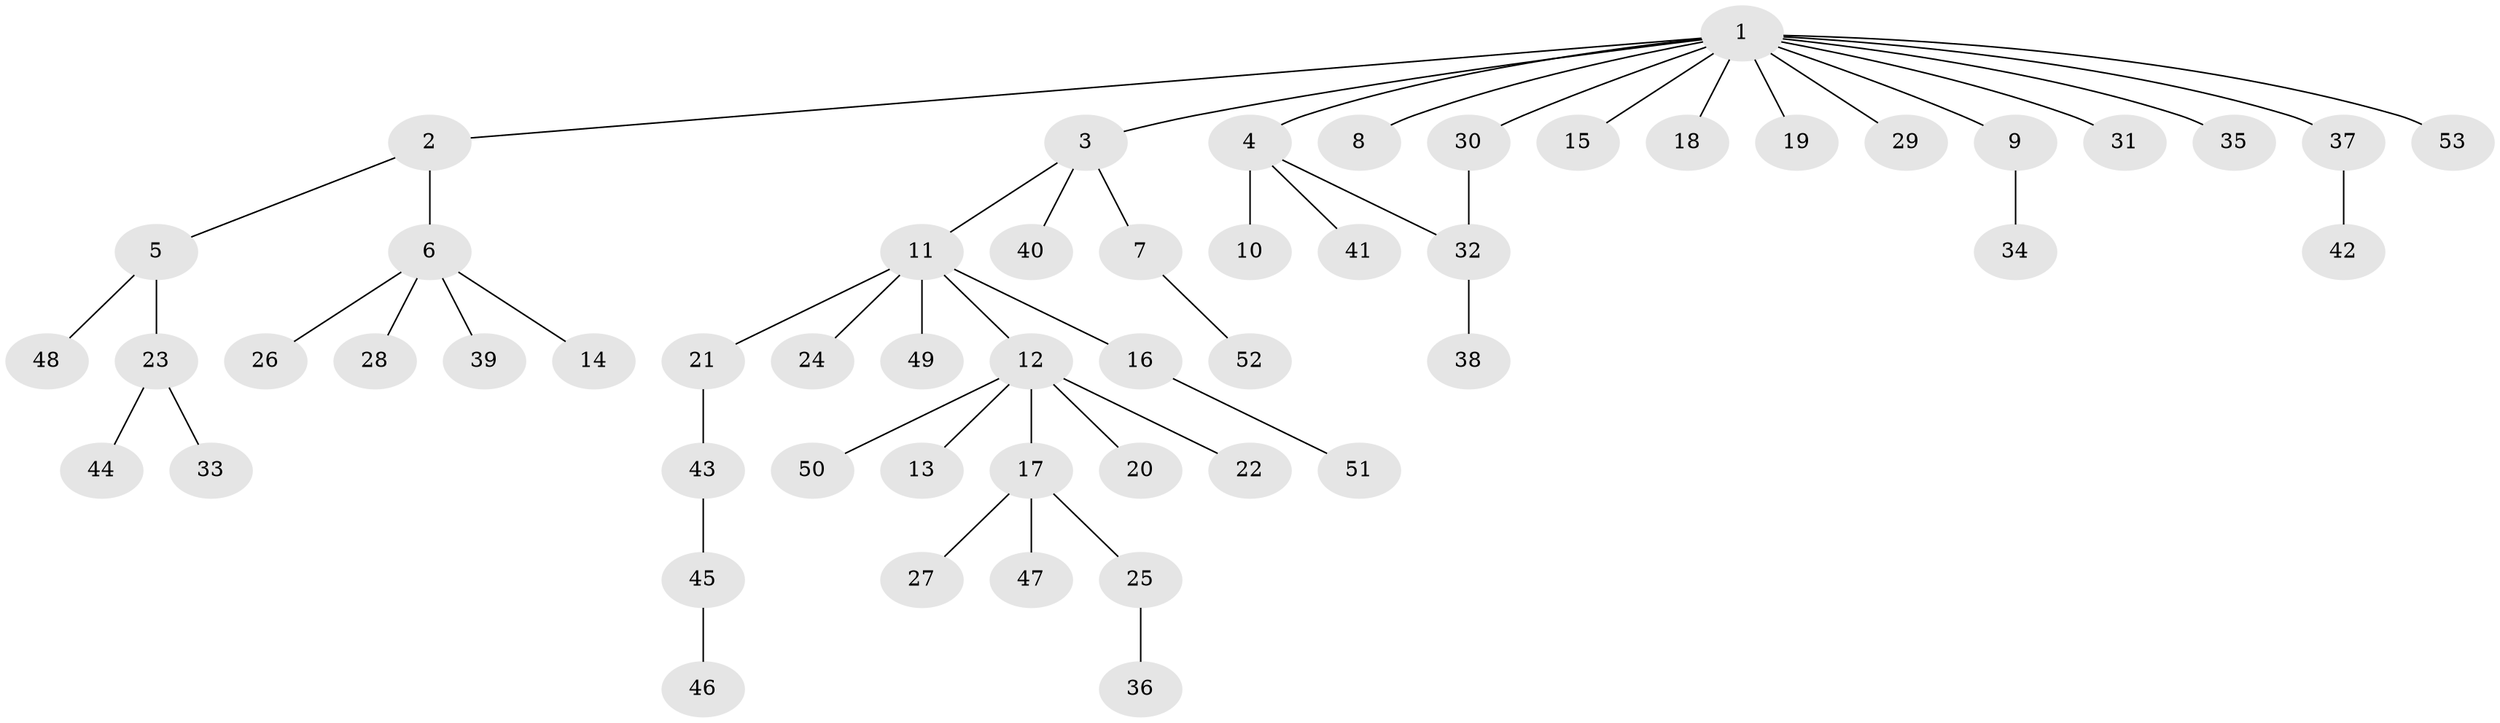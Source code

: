 // Generated by graph-tools (version 1.1) at 2025/26/03/09/25 03:26:09]
// undirected, 53 vertices, 53 edges
graph export_dot {
graph [start="1"]
  node [color=gray90,style=filled];
  1;
  2;
  3;
  4;
  5;
  6;
  7;
  8;
  9;
  10;
  11;
  12;
  13;
  14;
  15;
  16;
  17;
  18;
  19;
  20;
  21;
  22;
  23;
  24;
  25;
  26;
  27;
  28;
  29;
  30;
  31;
  32;
  33;
  34;
  35;
  36;
  37;
  38;
  39;
  40;
  41;
  42;
  43;
  44;
  45;
  46;
  47;
  48;
  49;
  50;
  51;
  52;
  53;
  1 -- 2;
  1 -- 3;
  1 -- 4;
  1 -- 8;
  1 -- 9;
  1 -- 15;
  1 -- 18;
  1 -- 19;
  1 -- 29;
  1 -- 30;
  1 -- 31;
  1 -- 35;
  1 -- 37;
  1 -- 53;
  2 -- 5;
  2 -- 6;
  3 -- 7;
  3 -- 11;
  3 -- 40;
  4 -- 10;
  4 -- 32;
  4 -- 41;
  5 -- 23;
  5 -- 48;
  6 -- 14;
  6 -- 26;
  6 -- 28;
  6 -- 39;
  7 -- 52;
  9 -- 34;
  11 -- 12;
  11 -- 16;
  11 -- 21;
  11 -- 24;
  11 -- 49;
  12 -- 13;
  12 -- 17;
  12 -- 20;
  12 -- 22;
  12 -- 50;
  16 -- 51;
  17 -- 25;
  17 -- 27;
  17 -- 47;
  21 -- 43;
  23 -- 33;
  23 -- 44;
  25 -- 36;
  30 -- 32;
  32 -- 38;
  37 -- 42;
  43 -- 45;
  45 -- 46;
}

